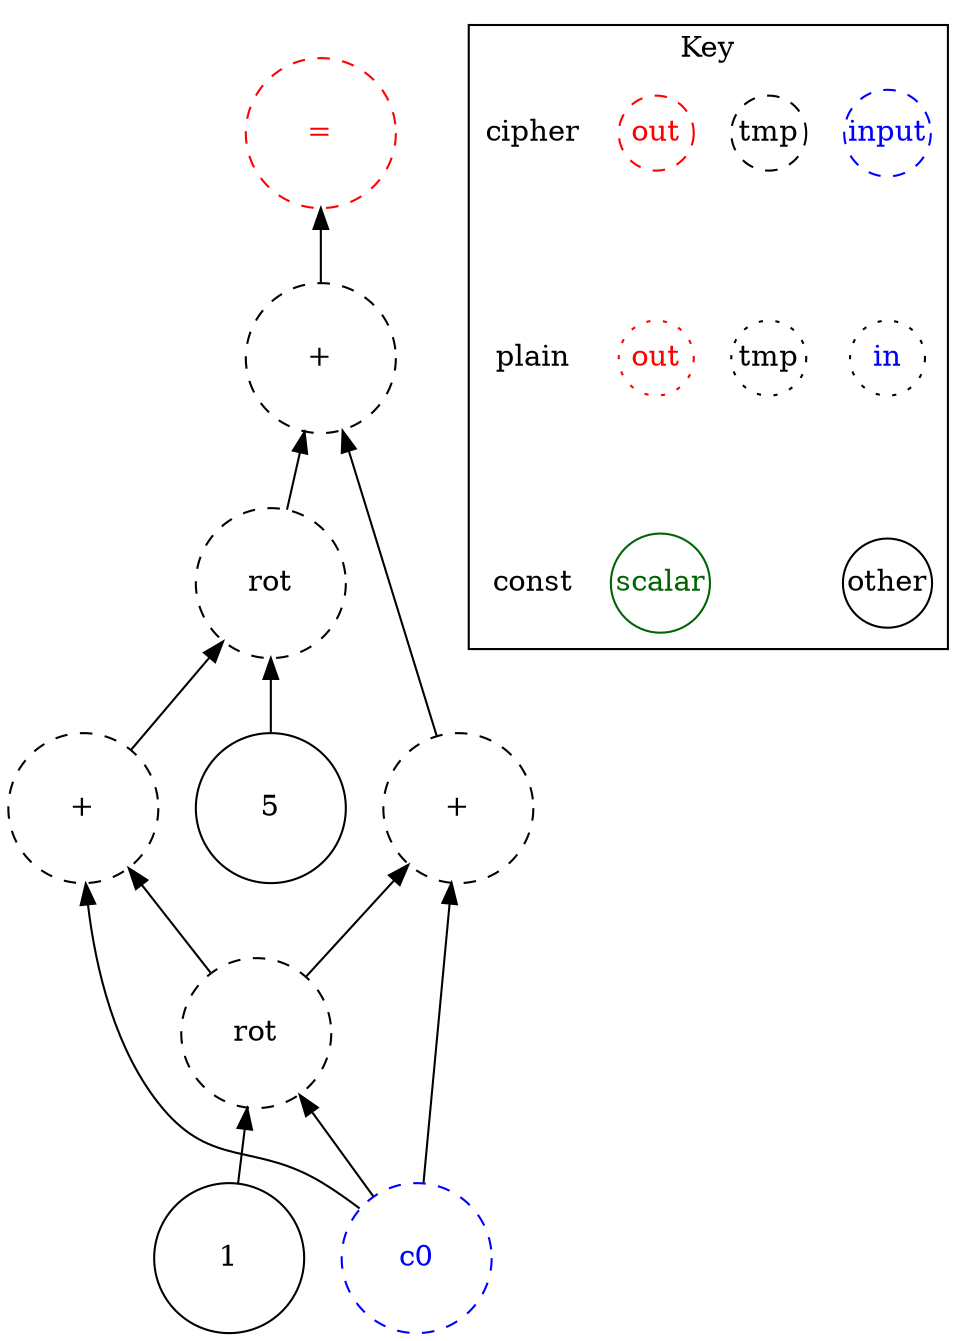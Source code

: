 digraph "box_blur" {
node [shape=circle width=1 margin=0]
edge [dir=back]
5 [label="5" style=solid]
1 [label="1" style=solid]
ciphertext0 [label="c0" style=dashed color=blue fontcolor=blue]
ciphertext14 [label="rot" style=dashed]
ciphertext14 -> ciphertext0
ciphertext14 -> 1
ciphertext15 [label="+" style=dashed]
ciphertext15 -> ciphertext0
ciphertext15 -> ciphertext14
ciphertext5 [label="rot" style=dashed]
ciphertext5 -> ciphertext15
ciphertext5 -> 5
ciphertext4 [label="+" style=dashed]
ciphertext4 -> ciphertext14
ciphertext4 -> ciphertext0
ciphertext6 [label="+" style=dashed]
ciphertext6 -> ciphertext4
ciphertext6 -> ciphertext5
ciphertext8 [label="=" style=dashed color=red fontcolor=red]
ciphertext8 -> ciphertext6
subgraph cluster_key {
    graph[label="Key"]
    node [width=0.5]
    edge [dir=forward style=invis]
    in_cipher [label=input color=blue fontcolor=blue style=dashed]
    tmp_cipher [label=tmp color=black fontcolor=black style=dashed]
    out_cipher [label=out color=red fontcolor=red style=dashed]
    cipher [shape=plain]

    in_plain [label=in icolor=blue fontcolor=blue style=dotted]
    tmp_plain [label=tmp color=black fontcolor=black style=dotted]
    out_plain [label=out color=red fontcolor=red style=dotted]
    plain [shape=plain]
    
    other [color=black fontcolor=black style=solid]
    scalar [color=darkgreen fontcolor=darkgreen style=solid]
    const[shape=plain]
    
    cipher -> plain
    plain -> const
    out_cipher -> out_plain
    in_cipher -> in_plain
    tmp_cipher -> tmp_plain
    in_plain -> other
    out_plain -> scalar
}
}
